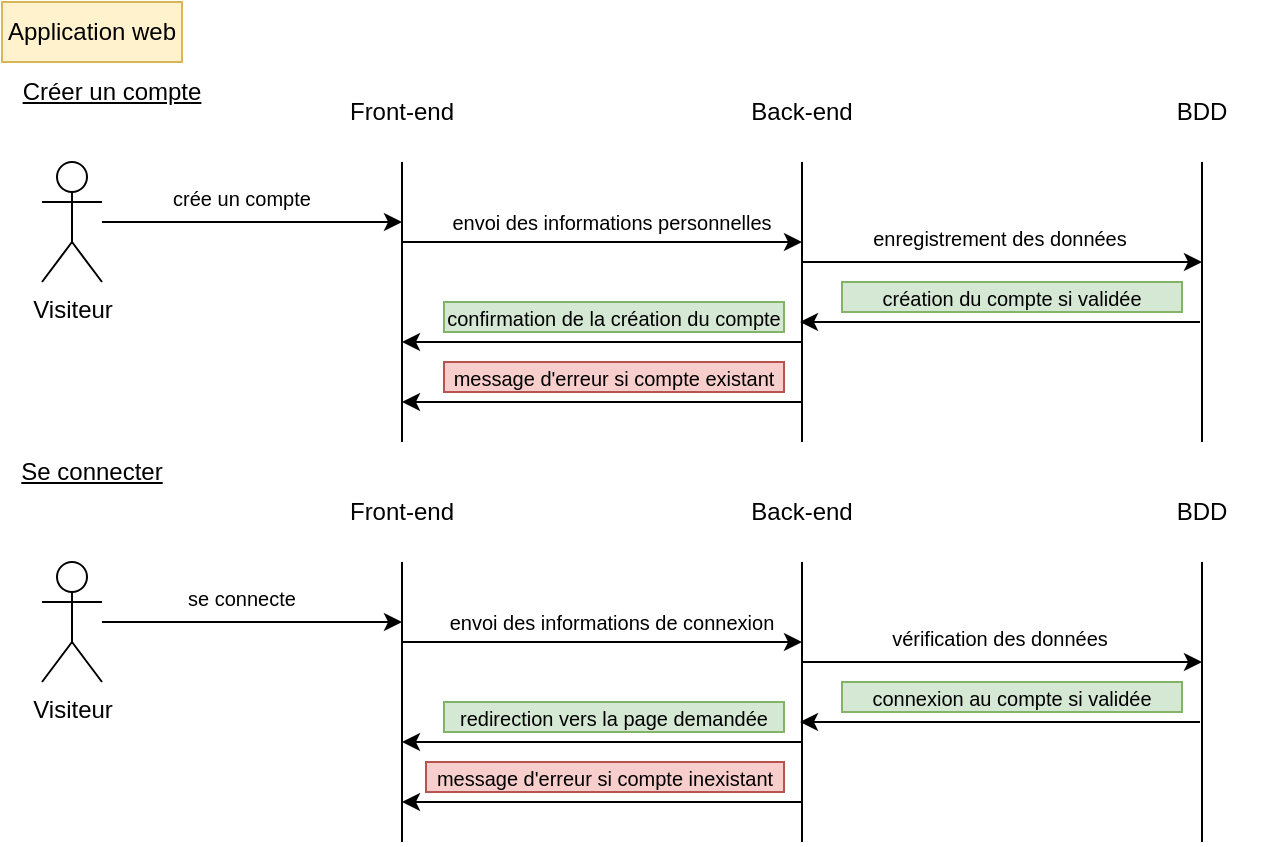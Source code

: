 <mxfile version="26.0.6">
  <diagram name="Page-1" id="bkhj7TyTQltoUjwlAiIB">
    <mxGraphModel dx="954" dy="618" grid="1" gridSize="10" guides="1" tooltips="1" connect="1" arrows="1" fold="1" page="1" pageScale="1" pageWidth="827" pageHeight="1169" math="0" shadow="0">
      <root>
        <mxCell id="0" />
        <mxCell id="1" parent="0" />
        <mxCell id="wifZ-9k00RwjJwxD-yln-15" style="edgeStyle=orthogonalEdgeStyle;rounded=0;orthogonalLoop=1;jettySize=auto;html=1;" edge="1" parent="1" source="wifZ-9k00RwjJwxD-yln-1">
          <mxGeometry relative="1" as="geometry">
            <mxPoint x="200" y="110" as="targetPoint" />
          </mxGeometry>
        </mxCell>
        <mxCell id="wifZ-9k00RwjJwxD-yln-1" value="Visiteur" style="shape=umlActor;verticalLabelPosition=bottom;verticalAlign=top;html=1;outlineConnect=0;" vertex="1" parent="1">
          <mxGeometry x="20" y="80" width="30" height="60" as="geometry" />
        </mxCell>
        <mxCell id="wifZ-9k00RwjJwxD-yln-2" value="Application web" style="text;html=1;align=center;verticalAlign=middle;whiteSpace=wrap;rounded=0;glass=0;shadow=0;fillColor=#fff2cc;strokeColor=#d6b656;" vertex="1" parent="1">
          <mxGeometry width="90" height="30" as="geometry" />
        </mxCell>
        <mxCell id="wifZ-9k00RwjJwxD-yln-5" value="Créer un compte" style="text;html=1;align=center;verticalAlign=middle;whiteSpace=wrap;rounded=0;fontStyle=4" vertex="1" parent="1">
          <mxGeometry y="30" width="110" height="30" as="geometry" />
        </mxCell>
        <mxCell id="wifZ-9k00RwjJwxD-yln-8" value="" style="endArrow=none;html=1;rounded=0;" edge="1" parent="1">
          <mxGeometry width="50" height="50" relative="1" as="geometry">
            <mxPoint x="200" y="220" as="sourcePoint" />
            <mxPoint x="200" y="80" as="targetPoint" />
          </mxGeometry>
        </mxCell>
        <mxCell id="wifZ-9k00RwjJwxD-yln-9" value="" style="endArrow=none;html=1;rounded=0;" edge="1" parent="1">
          <mxGeometry width="50" height="50" relative="1" as="geometry">
            <mxPoint x="400" y="220" as="sourcePoint" />
            <mxPoint x="400" y="80" as="targetPoint" />
          </mxGeometry>
        </mxCell>
        <mxCell id="wifZ-9k00RwjJwxD-yln-10" value="" style="endArrow=none;html=1;rounded=0;" edge="1" parent="1">
          <mxGeometry width="50" height="50" relative="1" as="geometry">
            <mxPoint x="600" y="220" as="sourcePoint" />
            <mxPoint x="600" y="80" as="targetPoint" />
          </mxGeometry>
        </mxCell>
        <mxCell id="wifZ-9k00RwjJwxD-yln-11" value="Front-end" style="text;html=1;align=center;verticalAlign=middle;whiteSpace=wrap;rounded=0;" vertex="1" parent="1">
          <mxGeometry x="170" y="40" width="60" height="30" as="geometry" />
        </mxCell>
        <mxCell id="wifZ-9k00RwjJwxD-yln-12" value="Back-end" style="text;html=1;align=center;verticalAlign=middle;whiteSpace=wrap;rounded=0;" vertex="1" parent="1">
          <mxGeometry x="370" y="40" width="60" height="30" as="geometry" />
        </mxCell>
        <mxCell id="wifZ-9k00RwjJwxD-yln-13" value="BDD" style="text;html=1;align=center;verticalAlign=middle;whiteSpace=wrap;rounded=0;" vertex="1" parent="1">
          <mxGeometry x="570" y="40" width="60" height="30" as="geometry" />
        </mxCell>
        <mxCell id="wifZ-9k00RwjJwxD-yln-16" value="crée un compte" style="text;html=1;align=center;verticalAlign=middle;whiteSpace=wrap;rounded=0;fontSize=10;" vertex="1" parent="1">
          <mxGeometry x="70" y="92.5" width="100" height="10" as="geometry" />
        </mxCell>
        <mxCell id="wifZ-9k00RwjJwxD-yln-17" value="" style="endArrow=classic;html=1;rounded=0;" edge="1" parent="1">
          <mxGeometry width="50" height="50" relative="1" as="geometry">
            <mxPoint x="200" y="120" as="sourcePoint" />
            <mxPoint x="400" y="120" as="targetPoint" />
          </mxGeometry>
        </mxCell>
        <mxCell id="wifZ-9k00RwjJwxD-yln-18" value="envoi des informations personnelles" style="text;html=1;align=center;verticalAlign=middle;whiteSpace=wrap;rounded=0;fontSize=10;" vertex="1" parent="1">
          <mxGeometry x="220" y="102.5" width="170" height="15" as="geometry" />
        </mxCell>
        <mxCell id="wifZ-9k00RwjJwxD-yln-20" value="" style="endArrow=classic;html=1;rounded=0;" edge="1" parent="1">
          <mxGeometry width="50" height="50" relative="1" as="geometry">
            <mxPoint x="400" y="130" as="sourcePoint" />
            <mxPoint x="600" y="130" as="targetPoint" />
          </mxGeometry>
        </mxCell>
        <mxCell id="wifZ-9k00RwjJwxD-yln-21" value="enregistrement des données" style="text;html=1;align=center;verticalAlign=middle;whiteSpace=wrap;rounded=0;fontSize=10;" vertex="1" parent="1">
          <mxGeometry x="414" y="110" width="170" height="15" as="geometry" />
        </mxCell>
        <mxCell id="wifZ-9k00RwjJwxD-yln-22" value="création du compte si validée" style="text;html=1;align=center;verticalAlign=middle;whiteSpace=wrap;rounded=0;fontSize=10;fillColor=#d5e8d4;strokeColor=#82b366;" vertex="1" parent="1">
          <mxGeometry x="420" y="140" width="170" height="15" as="geometry" />
        </mxCell>
        <mxCell id="wifZ-9k00RwjJwxD-yln-23" value="" style="endArrow=classic;html=1;rounded=0;" edge="1" parent="1">
          <mxGeometry width="50" height="50" relative="1" as="geometry">
            <mxPoint x="599" y="160" as="sourcePoint" />
            <mxPoint x="399" y="160" as="targetPoint" />
          </mxGeometry>
        </mxCell>
        <mxCell id="wifZ-9k00RwjJwxD-yln-25" value="confirmation de la création du compte" style="text;html=1;align=center;verticalAlign=middle;whiteSpace=wrap;rounded=0;fontSize=10;fillColor=#d5e8d4;strokeColor=#82b366;" vertex="1" parent="1">
          <mxGeometry x="221" y="150" width="170" height="15" as="geometry" />
        </mxCell>
        <mxCell id="wifZ-9k00RwjJwxD-yln-26" value="" style="endArrow=classic;html=1;rounded=0;" edge="1" parent="1">
          <mxGeometry width="50" height="50" relative="1" as="geometry">
            <mxPoint x="400" y="170" as="sourcePoint" />
            <mxPoint x="200" y="170" as="targetPoint" />
          </mxGeometry>
        </mxCell>
        <mxCell id="wifZ-9k00RwjJwxD-yln-27" value="message d&#39;erreur si compte existant" style="text;html=1;align=center;verticalAlign=middle;whiteSpace=wrap;rounded=0;fontSize=10;fillColor=#f8cecc;strokeColor=#b85450;" vertex="1" parent="1">
          <mxGeometry x="221" y="180" width="170" height="15" as="geometry" />
        </mxCell>
        <mxCell id="wifZ-9k00RwjJwxD-yln-28" value="" style="endArrow=classic;html=1;rounded=0;" edge="1" parent="1">
          <mxGeometry width="50" height="50" relative="1" as="geometry">
            <mxPoint x="400" y="200" as="sourcePoint" />
            <mxPoint x="200" y="200" as="targetPoint" />
          </mxGeometry>
        </mxCell>
        <mxCell id="wifZ-9k00RwjJwxD-yln-29" value="Se connecter" style="text;html=1;align=center;verticalAlign=middle;whiteSpace=wrap;rounded=0;fontStyle=4" vertex="1" parent="1">
          <mxGeometry y="220" width="90" height="30" as="geometry" />
        </mxCell>
        <mxCell id="wifZ-9k00RwjJwxD-yln-30" style="edgeStyle=orthogonalEdgeStyle;rounded=0;orthogonalLoop=1;jettySize=auto;html=1;" edge="1" parent="1" source="wifZ-9k00RwjJwxD-yln-31">
          <mxGeometry relative="1" as="geometry">
            <mxPoint x="200" y="310" as="targetPoint" />
          </mxGeometry>
        </mxCell>
        <mxCell id="wifZ-9k00RwjJwxD-yln-31" value="Visiteur" style="shape=umlActor;verticalLabelPosition=bottom;verticalAlign=top;html=1;outlineConnect=0;" vertex="1" parent="1">
          <mxGeometry x="20" y="280" width="30" height="60" as="geometry" />
        </mxCell>
        <mxCell id="wifZ-9k00RwjJwxD-yln-32" value="" style="endArrow=none;html=1;rounded=0;" edge="1" parent="1">
          <mxGeometry width="50" height="50" relative="1" as="geometry">
            <mxPoint x="200" y="420" as="sourcePoint" />
            <mxPoint x="200" y="280" as="targetPoint" />
          </mxGeometry>
        </mxCell>
        <mxCell id="wifZ-9k00RwjJwxD-yln-33" value="" style="endArrow=none;html=1;rounded=0;" edge="1" parent="1">
          <mxGeometry width="50" height="50" relative="1" as="geometry">
            <mxPoint x="400" y="420" as="sourcePoint" />
            <mxPoint x="400" y="280" as="targetPoint" />
          </mxGeometry>
        </mxCell>
        <mxCell id="wifZ-9k00RwjJwxD-yln-34" value="" style="endArrow=none;html=1;rounded=0;" edge="1" parent="1">
          <mxGeometry width="50" height="50" relative="1" as="geometry">
            <mxPoint x="600" y="420" as="sourcePoint" />
            <mxPoint x="600" y="280" as="targetPoint" />
          </mxGeometry>
        </mxCell>
        <mxCell id="wifZ-9k00RwjJwxD-yln-35" value="Front-end" style="text;html=1;align=center;verticalAlign=middle;whiteSpace=wrap;rounded=0;" vertex="1" parent="1">
          <mxGeometry x="170" y="240" width="60" height="30" as="geometry" />
        </mxCell>
        <mxCell id="wifZ-9k00RwjJwxD-yln-36" value="Back-end" style="text;html=1;align=center;verticalAlign=middle;whiteSpace=wrap;rounded=0;" vertex="1" parent="1">
          <mxGeometry x="370" y="240" width="60" height="30" as="geometry" />
        </mxCell>
        <mxCell id="wifZ-9k00RwjJwxD-yln-37" value="BDD" style="text;html=1;align=center;verticalAlign=middle;whiteSpace=wrap;rounded=0;" vertex="1" parent="1">
          <mxGeometry x="570" y="240" width="60" height="30" as="geometry" />
        </mxCell>
        <mxCell id="wifZ-9k00RwjJwxD-yln-38" value="se connecte" style="text;html=1;align=center;verticalAlign=middle;whiteSpace=wrap;rounded=0;fontSize=10;" vertex="1" parent="1">
          <mxGeometry x="70" y="292.5" width="100" height="10" as="geometry" />
        </mxCell>
        <mxCell id="wifZ-9k00RwjJwxD-yln-39" value="" style="endArrow=classic;html=1;rounded=0;" edge="1" parent="1">
          <mxGeometry width="50" height="50" relative="1" as="geometry">
            <mxPoint x="200" y="320" as="sourcePoint" />
            <mxPoint x="400" y="320" as="targetPoint" />
          </mxGeometry>
        </mxCell>
        <mxCell id="wifZ-9k00RwjJwxD-yln-40" value="envoi des informations de connexion" style="text;html=1;align=center;verticalAlign=middle;whiteSpace=wrap;rounded=0;fontSize=10;" vertex="1" parent="1">
          <mxGeometry x="220" y="302.5" width="170" height="15" as="geometry" />
        </mxCell>
        <mxCell id="wifZ-9k00RwjJwxD-yln-41" value="" style="endArrow=classic;html=1;rounded=0;" edge="1" parent="1">
          <mxGeometry width="50" height="50" relative="1" as="geometry">
            <mxPoint x="400" y="330" as="sourcePoint" />
            <mxPoint x="600" y="330" as="targetPoint" />
          </mxGeometry>
        </mxCell>
        <mxCell id="wifZ-9k00RwjJwxD-yln-42" value="vérification des données" style="text;html=1;align=center;verticalAlign=middle;whiteSpace=wrap;rounded=0;fontSize=10;" vertex="1" parent="1">
          <mxGeometry x="414" y="310" width="170" height="15" as="geometry" />
        </mxCell>
        <mxCell id="wifZ-9k00RwjJwxD-yln-43" value="connexion au compte si validée" style="text;html=1;align=center;verticalAlign=middle;whiteSpace=wrap;rounded=0;fontSize=10;fillColor=#d5e8d4;strokeColor=#82b366;" vertex="1" parent="1">
          <mxGeometry x="420" y="340" width="170" height="15" as="geometry" />
        </mxCell>
        <mxCell id="wifZ-9k00RwjJwxD-yln-44" value="" style="endArrow=classic;html=1;rounded=0;" edge="1" parent="1">
          <mxGeometry width="50" height="50" relative="1" as="geometry">
            <mxPoint x="599" y="360" as="sourcePoint" />
            <mxPoint x="399" y="360" as="targetPoint" />
          </mxGeometry>
        </mxCell>
        <mxCell id="wifZ-9k00RwjJwxD-yln-45" value="redirection vers la page demandée" style="text;html=1;align=center;verticalAlign=middle;whiteSpace=wrap;rounded=0;fontSize=10;fillColor=#d5e8d4;strokeColor=#82b366;" vertex="1" parent="1">
          <mxGeometry x="221" y="350" width="170" height="15" as="geometry" />
        </mxCell>
        <mxCell id="wifZ-9k00RwjJwxD-yln-46" value="" style="endArrow=classic;html=1;rounded=0;" edge="1" parent="1">
          <mxGeometry width="50" height="50" relative="1" as="geometry">
            <mxPoint x="400" y="370" as="sourcePoint" />
            <mxPoint x="200" y="370" as="targetPoint" />
          </mxGeometry>
        </mxCell>
        <mxCell id="wifZ-9k00RwjJwxD-yln-47" value="message d&#39;erreur si compte inexistant" style="text;html=1;align=center;verticalAlign=middle;whiteSpace=wrap;rounded=0;fontSize=10;fillColor=#f8cecc;strokeColor=#b85450;" vertex="1" parent="1">
          <mxGeometry x="212" y="380" width="179" height="15" as="geometry" />
        </mxCell>
        <mxCell id="wifZ-9k00RwjJwxD-yln-48" value="" style="endArrow=classic;html=1;rounded=0;" edge="1" parent="1">
          <mxGeometry width="50" height="50" relative="1" as="geometry">
            <mxPoint x="400" y="400" as="sourcePoint" />
            <mxPoint x="200" y="400" as="targetPoint" />
          </mxGeometry>
        </mxCell>
      </root>
    </mxGraphModel>
  </diagram>
</mxfile>
